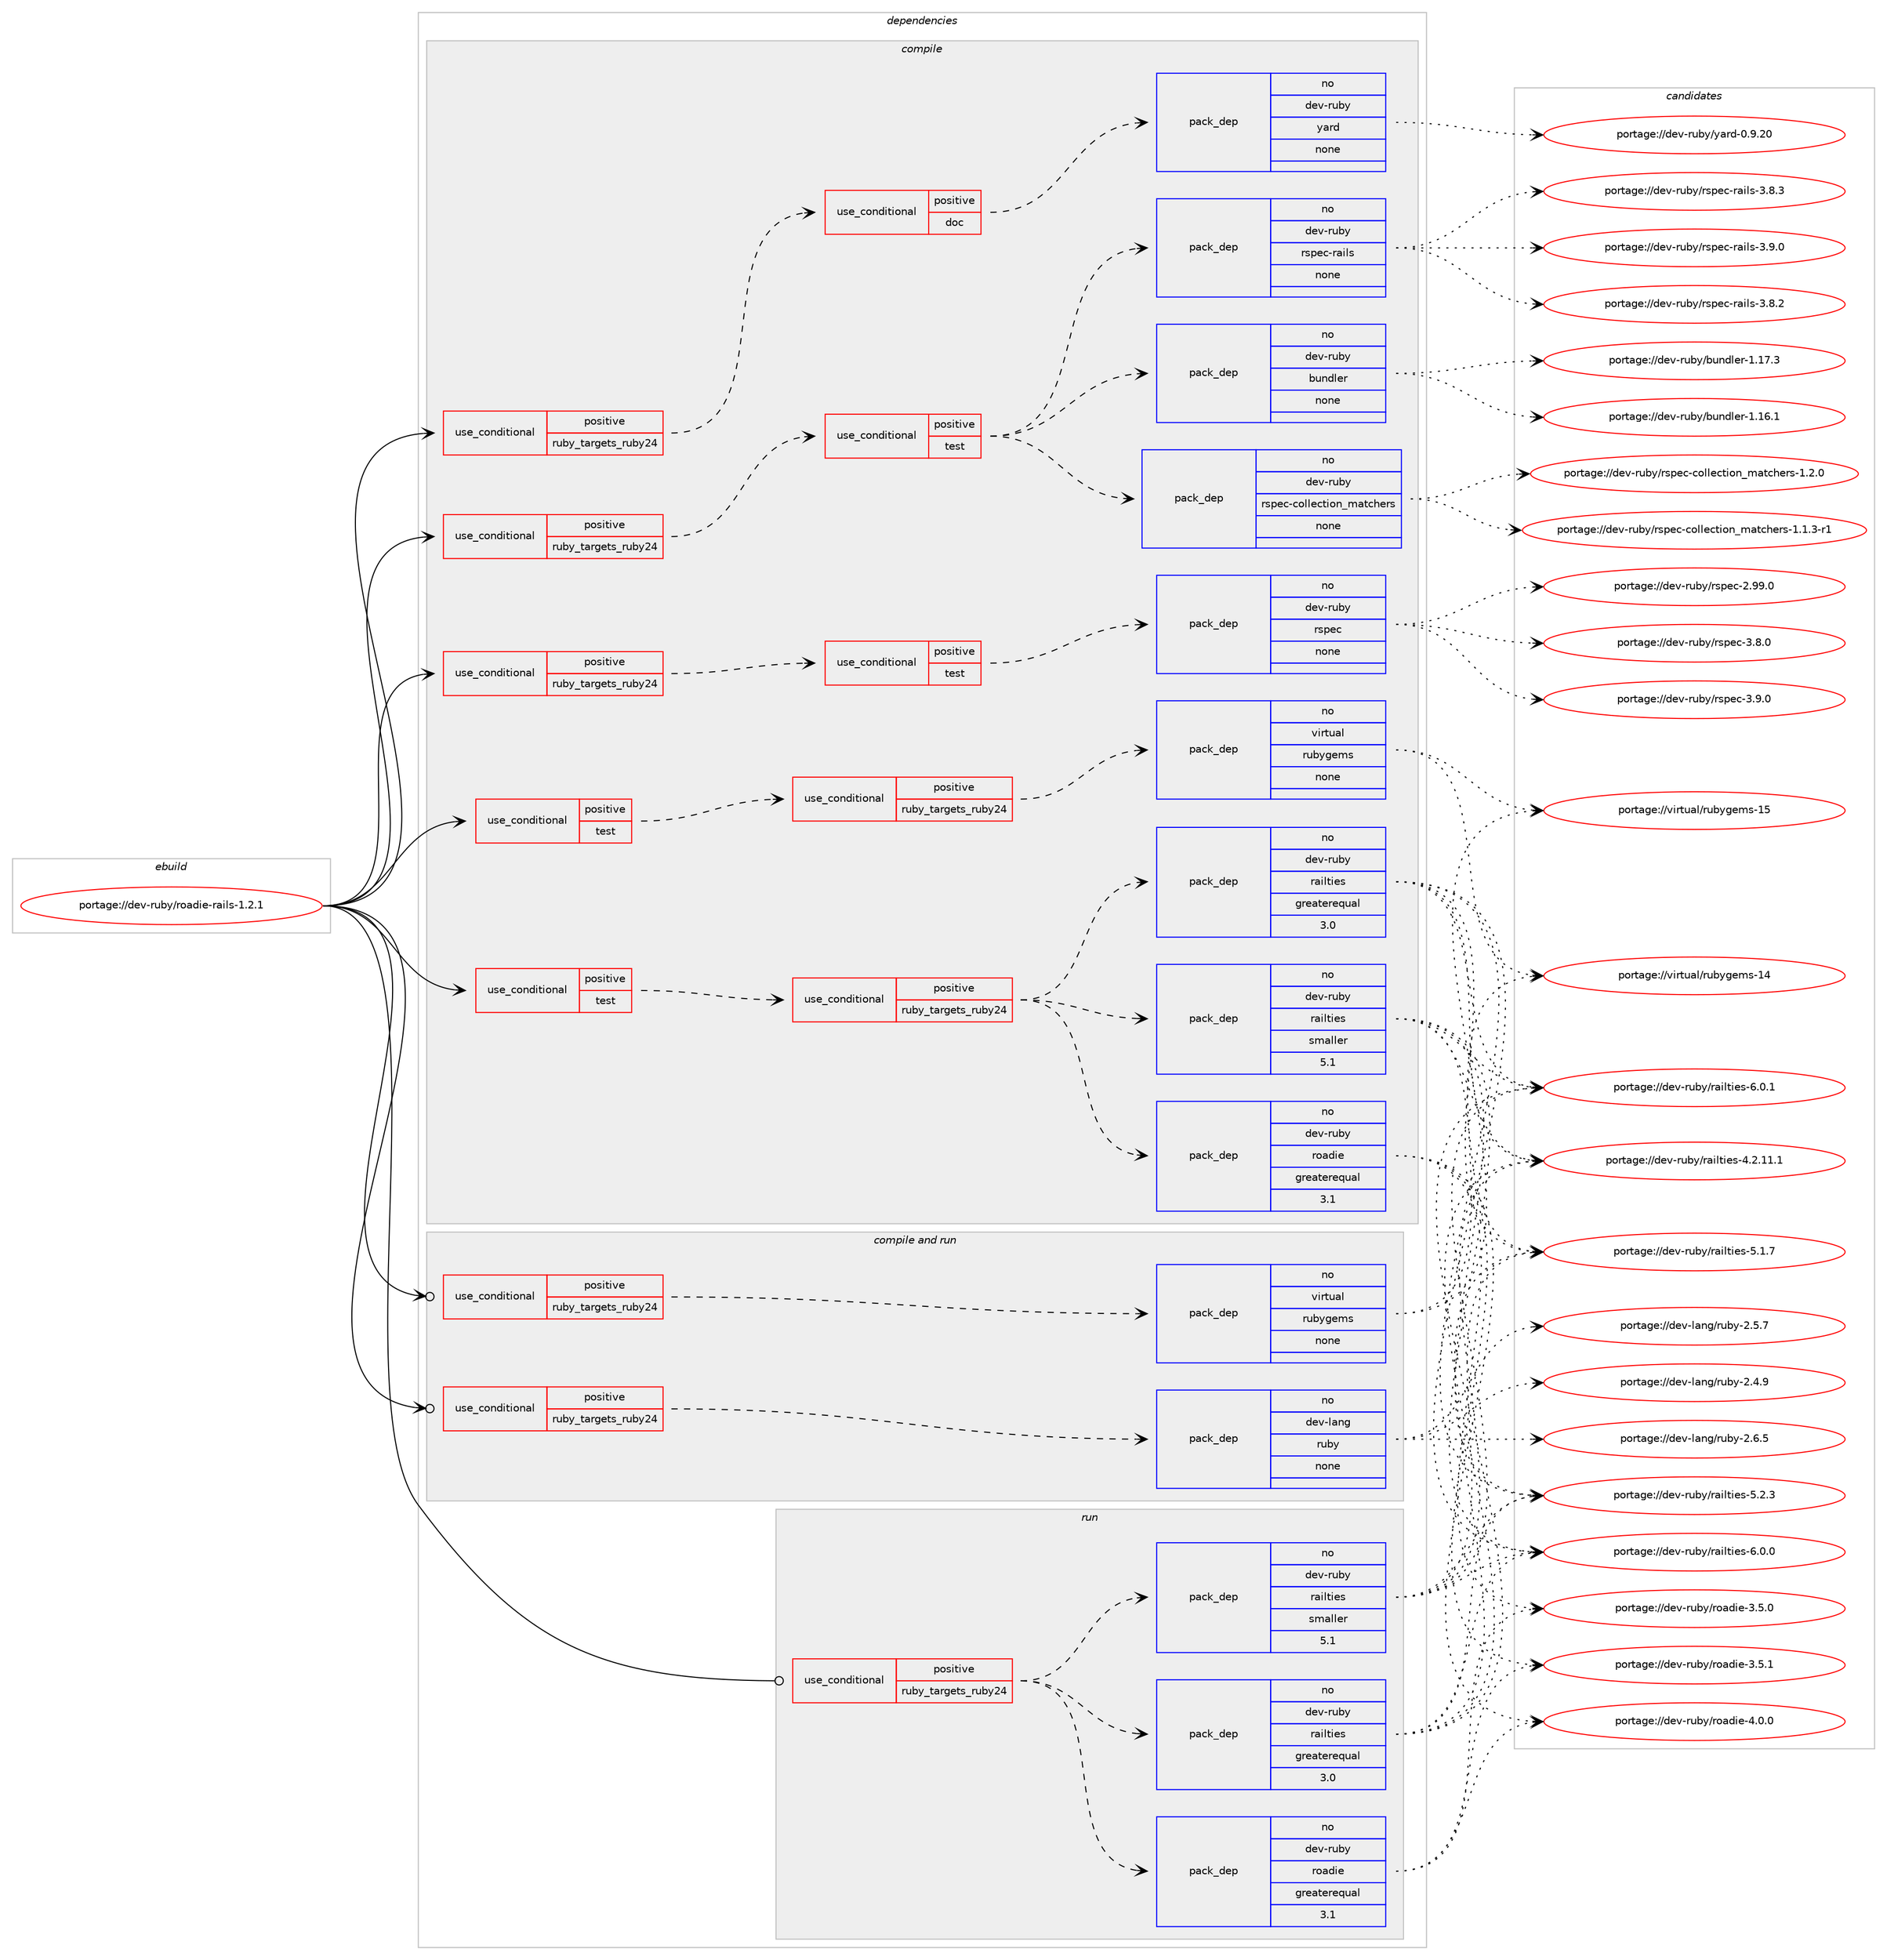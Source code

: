 digraph prolog {

# *************
# Graph options
# *************

newrank=true;
concentrate=true;
compound=true;
graph [rankdir=LR,fontname=Helvetica,fontsize=10,ranksep=1.5];#, ranksep=2.5, nodesep=0.2];
edge  [arrowhead=vee];
node  [fontname=Helvetica,fontsize=10];

# **********
# The ebuild
# **********

subgraph cluster_leftcol {
color=gray;
rank=same;
label=<<i>ebuild</i>>;
id [label="portage://dev-ruby/roadie-rails-1.2.1", color=red, width=4, href="../dev-ruby/roadie-rails-1.2.1.svg"];
}

# ****************
# The dependencies
# ****************

subgraph cluster_midcol {
color=gray;
label=<<i>dependencies</i>>;
subgraph cluster_compile {
fillcolor="#eeeeee";
style=filled;
label=<<i>compile</i>>;
subgraph cond62189 {
dependency240492 [label=<<TABLE BORDER="0" CELLBORDER="1" CELLSPACING="0" CELLPADDING="4"><TR><TD ROWSPAN="3" CELLPADDING="10">use_conditional</TD></TR><TR><TD>positive</TD></TR><TR><TD>ruby_targets_ruby24</TD></TR></TABLE>>, shape=none, color=red];
subgraph cond62190 {
dependency240493 [label=<<TABLE BORDER="0" CELLBORDER="1" CELLSPACING="0" CELLPADDING="4"><TR><TD ROWSPAN="3" CELLPADDING="10">use_conditional</TD></TR><TR><TD>positive</TD></TR><TR><TD>doc</TD></TR></TABLE>>, shape=none, color=red];
subgraph pack174758 {
dependency240494 [label=<<TABLE BORDER="0" CELLBORDER="1" CELLSPACING="0" CELLPADDING="4" WIDTH="220"><TR><TD ROWSPAN="6" CELLPADDING="30">pack_dep</TD></TR><TR><TD WIDTH="110">no</TD></TR><TR><TD>dev-ruby</TD></TR><TR><TD>yard</TD></TR><TR><TD>none</TD></TR><TR><TD></TD></TR></TABLE>>, shape=none, color=blue];
}
dependency240493:e -> dependency240494:w [weight=20,style="dashed",arrowhead="vee"];
}
dependency240492:e -> dependency240493:w [weight=20,style="dashed",arrowhead="vee"];
}
id:e -> dependency240492:w [weight=20,style="solid",arrowhead="vee"];
subgraph cond62191 {
dependency240495 [label=<<TABLE BORDER="0" CELLBORDER="1" CELLSPACING="0" CELLPADDING="4"><TR><TD ROWSPAN="3" CELLPADDING="10">use_conditional</TD></TR><TR><TD>positive</TD></TR><TR><TD>ruby_targets_ruby24</TD></TR></TABLE>>, shape=none, color=red];
subgraph cond62192 {
dependency240496 [label=<<TABLE BORDER="0" CELLBORDER="1" CELLSPACING="0" CELLPADDING="4"><TR><TD ROWSPAN="3" CELLPADDING="10">use_conditional</TD></TR><TR><TD>positive</TD></TR><TR><TD>test</TD></TR></TABLE>>, shape=none, color=red];
subgraph pack174759 {
dependency240497 [label=<<TABLE BORDER="0" CELLBORDER="1" CELLSPACING="0" CELLPADDING="4" WIDTH="220"><TR><TD ROWSPAN="6" CELLPADDING="30">pack_dep</TD></TR><TR><TD WIDTH="110">no</TD></TR><TR><TD>dev-ruby</TD></TR><TR><TD>bundler</TD></TR><TR><TD>none</TD></TR><TR><TD></TD></TR></TABLE>>, shape=none, color=blue];
}
dependency240496:e -> dependency240497:w [weight=20,style="dashed",arrowhead="vee"];
subgraph pack174760 {
dependency240498 [label=<<TABLE BORDER="0" CELLBORDER="1" CELLSPACING="0" CELLPADDING="4" WIDTH="220"><TR><TD ROWSPAN="6" CELLPADDING="30">pack_dep</TD></TR><TR><TD WIDTH="110">no</TD></TR><TR><TD>dev-ruby</TD></TR><TR><TD>rspec-rails</TD></TR><TR><TD>none</TD></TR><TR><TD></TD></TR></TABLE>>, shape=none, color=blue];
}
dependency240496:e -> dependency240498:w [weight=20,style="dashed",arrowhead="vee"];
subgraph pack174761 {
dependency240499 [label=<<TABLE BORDER="0" CELLBORDER="1" CELLSPACING="0" CELLPADDING="4" WIDTH="220"><TR><TD ROWSPAN="6" CELLPADDING="30">pack_dep</TD></TR><TR><TD WIDTH="110">no</TD></TR><TR><TD>dev-ruby</TD></TR><TR><TD>rspec-collection_matchers</TD></TR><TR><TD>none</TD></TR><TR><TD></TD></TR></TABLE>>, shape=none, color=blue];
}
dependency240496:e -> dependency240499:w [weight=20,style="dashed",arrowhead="vee"];
}
dependency240495:e -> dependency240496:w [weight=20,style="dashed",arrowhead="vee"];
}
id:e -> dependency240495:w [weight=20,style="solid",arrowhead="vee"];
subgraph cond62193 {
dependency240500 [label=<<TABLE BORDER="0" CELLBORDER="1" CELLSPACING="0" CELLPADDING="4"><TR><TD ROWSPAN="3" CELLPADDING="10">use_conditional</TD></TR><TR><TD>positive</TD></TR><TR><TD>ruby_targets_ruby24</TD></TR></TABLE>>, shape=none, color=red];
subgraph cond62194 {
dependency240501 [label=<<TABLE BORDER="0" CELLBORDER="1" CELLSPACING="0" CELLPADDING="4"><TR><TD ROWSPAN="3" CELLPADDING="10">use_conditional</TD></TR><TR><TD>positive</TD></TR><TR><TD>test</TD></TR></TABLE>>, shape=none, color=red];
subgraph pack174762 {
dependency240502 [label=<<TABLE BORDER="0" CELLBORDER="1" CELLSPACING="0" CELLPADDING="4" WIDTH="220"><TR><TD ROWSPAN="6" CELLPADDING="30">pack_dep</TD></TR><TR><TD WIDTH="110">no</TD></TR><TR><TD>dev-ruby</TD></TR><TR><TD>rspec</TD></TR><TR><TD>none</TD></TR><TR><TD></TD></TR></TABLE>>, shape=none, color=blue];
}
dependency240501:e -> dependency240502:w [weight=20,style="dashed",arrowhead="vee"];
}
dependency240500:e -> dependency240501:w [weight=20,style="dashed",arrowhead="vee"];
}
id:e -> dependency240500:w [weight=20,style="solid",arrowhead="vee"];
subgraph cond62195 {
dependency240503 [label=<<TABLE BORDER="0" CELLBORDER="1" CELLSPACING="0" CELLPADDING="4"><TR><TD ROWSPAN="3" CELLPADDING="10">use_conditional</TD></TR><TR><TD>positive</TD></TR><TR><TD>test</TD></TR></TABLE>>, shape=none, color=red];
subgraph cond62196 {
dependency240504 [label=<<TABLE BORDER="0" CELLBORDER="1" CELLSPACING="0" CELLPADDING="4"><TR><TD ROWSPAN="3" CELLPADDING="10">use_conditional</TD></TR><TR><TD>positive</TD></TR><TR><TD>ruby_targets_ruby24</TD></TR></TABLE>>, shape=none, color=red];
subgraph pack174763 {
dependency240505 [label=<<TABLE BORDER="0" CELLBORDER="1" CELLSPACING="0" CELLPADDING="4" WIDTH="220"><TR><TD ROWSPAN="6" CELLPADDING="30">pack_dep</TD></TR><TR><TD WIDTH="110">no</TD></TR><TR><TD>dev-ruby</TD></TR><TR><TD>roadie</TD></TR><TR><TD>greaterequal</TD></TR><TR><TD>3.1</TD></TR></TABLE>>, shape=none, color=blue];
}
dependency240504:e -> dependency240505:w [weight=20,style="dashed",arrowhead="vee"];
subgraph pack174764 {
dependency240506 [label=<<TABLE BORDER="0" CELLBORDER="1" CELLSPACING="0" CELLPADDING="4" WIDTH="220"><TR><TD ROWSPAN="6" CELLPADDING="30">pack_dep</TD></TR><TR><TD WIDTH="110">no</TD></TR><TR><TD>dev-ruby</TD></TR><TR><TD>railties</TD></TR><TR><TD>greaterequal</TD></TR><TR><TD>3.0</TD></TR></TABLE>>, shape=none, color=blue];
}
dependency240504:e -> dependency240506:w [weight=20,style="dashed",arrowhead="vee"];
subgraph pack174765 {
dependency240507 [label=<<TABLE BORDER="0" CELLBORDER="1" CELLSPACING="0" CELLPADDING="4" WIDTH="220"><TR><TD ROWSPAN="6" CELLPADDING="30">pack_dep</TD></TR><TR><TD WIDTH="110">no</TD></TR><TR><TD>dev-ruby</TD></TR><TR><TD>railties</TD></TR><TR><TD>smaller</TD></TR><TR><TD>5.1</TD></TR></TABLE>>, shape=none, color=blue];
}
dependency240504:e -> dependency240507:w [weight=20,style="dashed",arrowhead="vee"];
}
dependency240503:e -> dependency240504:w [weight=20,style="dashed",arrowhead="vee"];
}
id:e -> dependency240503:w [weight=20,style="solid",arrowhead="vee"];
subgraph cond62197 {
dependency240508 [label=<<TABLE BORDER="0" CELLBORDER="1" CELLSPACING="0" CELLPADDING="4"><TR><TD ROWSPAN="3" CELLPADDING="10">use_conditional</TD></TR><TR><TD>positive</TD></TR><TR><TD>test</TD></TR></TABLE>>, shape=none, color=red];
subgraph cond62198 {
dependency240509 [label=<<TABLE BORDER="0" CELLBORDER="1" CELLSPACING="0" CELLPADDING="4"><TR><TD ROWSPAN="3" CELLPADDING="10">use_conditional</TD></TR><TR><TD>positive</TD></TR><TR><TD>ruby_targets_ruby24</TD></TR></TABLE>>, shape=none, color=red];
subgraph pack174766 {
dependency240510 [label=<<TABLE BORDER="0" CELLBORDER="1" CELLSPACING="0" CELLPADDING="4" WIDTH="220"><TR><TD ROWSPAN="6" CELLPADDING="30">pack_dep</TD></TR><TR><TD WIDTH="110">no</TD></TR><TR><TD>virtual</TD></TR><TR><TD>rubygems</TD></TR><TR><TD>none</TD></TR><TR><TD></TD></TR></TABLE>>, shape=none, color=blue];
}
dependency240509:e -> dependency240510:w [weight=20,style="dashed",arrowhead="vee"];
}
dependency240508:e -> dependency240509:w [weight=20,style="dashed",arrowhead="vee"];
}
id:e -> dependency240508:w [weight=20,style="solid",arrowhead="vee"];
}
subgraph cluster_compileandrun {
fillcolor="#eeeeee";
style=filled;
label=<<i>compile and run</i>>;
subgraph cond62199 {
dependency240511 [label=<<TABLE BORDER="0" CELLBORDER="1" CELLSPACING="0" CELLPADDING="4"><TR><TD ROWSPAN="3" CELLPADDING="10">use_conditional</TD></TR><TR><TD>positive</TD></TR><TR><TD>ruby_targets_ruby24</TD></TR></TABLE>>, shape=none, color=red];
subgraph pack174767 {
dependency240512 [label=<<TABLE BORDER="0" CELLBORDER="1" CELLSPACING="0" CELLPADDING="4" WIDTH="220"><TR><TD ROWSPAN="6" CELLPADDING="30">pack_dep</TD></TR><TR><TD WIDTH="110">no</TD></TR><TR><TD>dev-lang</TD></TR><TR><TD>ruby</TD></TR><TR><TD>none</TD></TR><TR><TD></TD></TR></TABLE>>, shape=none, color=blue];
}
dependency240511:e -> dependency240512:w [weight=20,style="dashed",arrowhead="vee"];
}
id:e -> dependency240511:w [weight=20,style="solid",arrowhead="odotvee"];
subgraph cond62200 {
dependency240513 [label=<<TABLE BORDER="0" CELLBORDER="1" CELLSPACING="0" CELLPADDING="4"><TR><TD ROWSPAN="3" CELLPADDING="10">use_conditional</TD></TR><TR><TD>positive</TD></TR><TR><TD>ruby_targets_ruby24</TD></TR></TABLE>>, shape=none, color=red];
subgraph pack174768 {
dependency240514 [label=<<TABLE BORDER="0" CELLBORDER="1" CELLSPACING="0" CELLPADDING="4" WIDTH="220"><TR><TD ROWSPAN="6" CELLPADDING="30">pack_dep</TD></TR><TR><TD WIDTH="110">no</TD></TR><TR><TD>virtual</TD></TR><TR><TD>rubygems</TD></TR><TR><TD>none</TD></TR><TR><TD></TD></TR></TABLE>>, shape=none, color=blue];
}
dependency240513:e -> dependency240514:w [weight=20,style="dashed",arrowhead="vee"];
}
id:e -> dependency240513:w [weight=20,style="solid",arrowhead="odotvee"];
}
subgraph cluster_run {
fillcolor="#eeeeee";
style=filled;
label=<<i>run</i>>;
subgraph cond62201 {
dependency240515 [label=<<TABLE BORDER="0" CELLBORDER="1" CELLSPACING="0" CELLPADDING="4"><TR><TD ROWSPAN="3" CELLPADDING="10">use_conditional</TD></TR><TR><TD>positive</TD></TR><TR><TD>ruby_targets_ruby24</TD></TR></TABLE>>, shape=none, color=red];
subgraph pack174769 {
dependency240516 [label=<<TABLE BORDER="0" CELLBORDER="1" CELLSPACING="0" CELLPADDING="4" WIDTH="220"><TR><TD ROWSPAN="6" CELLPADDING="30">pack_dep</TD></TR><TR><TD WIDTH="110">no</TD></TR><TR><TD>dev-ruby</TD></TR><TR><TD>roadie</TD></TR><TR><TD>greaterequal</TD></TR><TR><TD>3.1</TD></TR></TABLE>>, shape=none, color=blue];
}
dependency240515:e -> dependency240516:w [weight=20,style="dashed",arrowhead="vee"];
subgraph pack174770 {
dependency240517 [label=<<TABLE BORDER="0" CELLBORDER="1" CELLSPACING="0" CELLPADDING="4" WIDTH="220"><TR><TD ROWSPAN="6" CELLPADDING="30">pack_dep</TD></TR><TR><TD WIDTH="110">no</TD></TR><TR><TD>dev-ruby</TD></TR><TR><TD>railties</TD></TR><TR><TD>greaterequal</TD></TR><TR><TD>3.0</TD></TR></TABLE>>, shape=none, color=blue];
}
dependency240515:e -> dependency240517:w [weight=20,style="dashed",arrowhead="vee"];
subgraph pack174771 {
dependency240518 [label=<<TABLE BORDER="0" CELLBORDER="1" CELLSPACING="0" CELLPADDING="4" WIDTH="220"><TR><TD ROWSPAN="6" CELLPADDING="30">pack_dep</TD></TR><TR><TD WIDTH="110">no</TD></TR><TR><TD>dev-ruby</TD></TR><TR><TD>railties</TD></TR><TR><TD>smaller</TD></TR><TR><TD>5.1</TD></TR></TABLE>>, shape=none, color=blue];
}
dependency240515:e -> dependency240518:w [weight=20,style="dashed",arrowhead="vee"];
}
id:e -> dependency240515:w [weight=20,style="solid",arrowhead="odot"];
}
}

# **************
# The candidates
# **************

subgraph cluster_choices {
rank=same;
color=gray;
label=<<i>candidates</i>>;

subgraph choice174758 {
color=black;
nodesep=1;
choiceportage1001011184511411798121471219711410045484657465048 [label="portage://dev-ruby/yard-0.9.20", color=red, width=4,href="../dev-ruby/yard-0.9.20.svg"];
dependency240494:e -> choiceportage1001011184511411798121471219711410045484657465048:w [style=dotted,weight="100"];
}
subgraph choice174759 {
color=black;
nodesep=1;
choiceportage1001011184511411798121479811711010010810111445494649544649 [label="portage://dev-ruby/bundler-1.16.1", color=red, width=4,href="../dev-ruby/bundler-1.16.1.svg"];
choiceportage1001011184511411798121479811711010010810111445494649554651 [label="portage://dev-ruby/bundler-1.17.3", color=red, width=4,href="../dev-ruby/bundler-1.17.3.svg"];
dependency240497:e -> choiceportage1001011184511411798121479811711010010810111445494649544649:w [style=dotted,weight="100"];
dependency240497:e -> choiceportage1001011184511411798121479811711010010810111445494649554651:w [style=dotted,weight="100"];
}
subgraph choice174760 {
color=black;
nodesep=1;
choiceportage100101118451141179812147114115112101994511497105108115455146564650 [label="portage://dev-ruby/rspec-rails-3.8.2", color=red, width=4,href="../dev-ruby/rspec-rails-3.8.2.svg"];
choiceportage100101118451141179812147114115112101994511497105108115455146564651 [label="portage://dev-ruby/rspec-rails-3.8.3", color=red, width=4,href="../dev-ruby/rspec-rails-3.8.3.svg"];
choiceportage100101118451141179812147114115112101994511497105108115455146574648 [label="portage://dev-ruby/rspec-rails-3.9.0", color=red, width=4,href="../dev-ruby/rspec-rails-3.9.0.svg"];
dependency240498:e -> choiceportage100101118451141179812147114115112101994511497105108115455146564650:w [style=dotted,weight="100"];
dependency240498:e -> choiceportage100101118451141179812147114115112101994511497105108115455146564651:w [style=dotted,weight="100"];
dependency240498:e -> choiceportage100101118451141179812147114115112101994511497105108115455146574648:w [style=dotted,weight="100"];
}
subgraph choice174761 {
color=black;
nodesep=1;
choiceportage100101118451141179812147114115112101994599111108108101991161051111109510997116991041011141154549464946514511449 [label="portage://dev-ruby/rspec-collection_matchers-1.1.3-r1", color=red, width=4,href="../dev-ruby/rspec-collection_matchers-1.1.3-r1.svg"];
choiceportage10010111845114117981214711411511210199459911110810810199116105111110951099711699104101114115454946504648 [label="portage://dev-ruby/rspec-collection_matchers-1.2.0", color=red, width=4,href="../dev-ruby/rspec-collection_matchers-1.2.0.svg"];
dependency240499:e -> choiceportage100101118451141179812147114115112101994599111108108101991161051111109510997116991041011141154549464946514511449:w [style=dotted,weight="100"];
dependency240499:e -> choiceportage10010111845114117981214711411511210199459911110810810199116105111110951099711699104101114115454946504648:w [style=dotted,weight="100"];
}
subgraph choice174762 {
color=black;
nodesep=1;
choiceportage1001011184511411798121471141151121019945504657574648 [label="portage://dev-ruby/rspec-2.99.0", color=red, width=4,href="../dev-ruby/rspec-2.99.0.svg"];
choiceportage10010111845114117981214711411511210199455146564648 [label="portage://dev-ruby/rspec-3.8.0", color=red, width=4,href="../dev-ruby/rspec-3.8.0.svg"];
choiceportage10010111845114117981214711411511210199455146574648 [label="portage://dev-ruby/rspec-3.9.0", color=red, width=4,href="../dev-ruby/rspec-3.9.0.svg"];
dependency240502:e -> choiceportage1001011184511411798121471141151121019945504657574648:w [style=dotted,weight="100"];
dependency240502:e -> choiceportage10010111845114117981214711411511210199455146564648:w [style=dotted,weight="100"];
dependency240502:e -> choiceportage10010111845114117981214711411511210199455146574648:w [style=dotted,weight="100"];
}
subgraph choice174763 {
color=black;
nodesep=1;
choiceportage10010111845114117981214711411197100105101455146534648 [label="portage://dev-ruby/roadie-3.5.0", color=red, width=4,href="../dev-ruby/roadie-3.5.0.svg"];
choiceportage10010111845114117981214711411197100105101455146534649 [label="portage://dev-ruby/roadie-3.5.1", color=red, width=4,href="../dev-ruby/roadie-3.5.1.svg"];
choiceportage10010111845114117981214711411197100105101455246484648 [label="portage://dev-ruby/roadie-4.0.0", color=red, width=4,href="../dev-ruby/roadie-4.0.0.svg"];
dependency240505:e -> choiceportage10010111845114117981214711411197100105101455146534648:w [style=dotted,weight="100"];
dependency240505:e -> choiceportage10010111845114117981214711411197100105101455146534649:w [style=dotted,weight="100"];
dependency240505:e -> choiceportage10010111845114117981214711411197100105101455246484648:w [style=dotted,weight="100"];
}
subgraph choice174764 {
color=black;
nodesep=1;
choiceportage10010111845114117981214711497105108116105101115455246504649494649 [label="portage://dev-ruby/railties-4.2.11.1", color=red, width=4,href="../dev-ruby/railties-4.2.11.1.svg"];
choiceportage10010111845114117981214711497105108116105101115455346494655 [label="portage://dev-ruby/railties-5.1.7", color=red, width=4,href="../dev-ruby/railties-5.1.7.svg"];
choiceportage10010111845114117981214711497105108116105101115455346504651 [label="portage://dev-ruby/railties-5.2.3", color=red, width=4,href="../dev-ruby/railties-5.2.3.svg"];
choiceportage10010111845114117981214711497105108116105101115455446484648 [label="portage://dev-ruby/railties-6.0.0", color=red, width=4,href="../dev-ruby/railties-6.0.0.svg"];
choiceportage10010111845114117981214711497105108116105101115455446484649 [label="portage://dev-ruby/railties-6.0.1", color=red, width=4,href="../dev-ruby/railties-6.0.1.svg"];
dependency240506:e -> choiceportage10010111845114117981214711497105108116105101115455246504649494649:w [style=dotted,weight="100"];
dependency240506:e -> choiceportage10010111845114117981214711497105108116105101115455346494655:w [style=dotted,weight="100"];
dependency240506:e -> choiceportage10010111845114117981214711497105108116105101115455346504651:w [style=dotted,weight="100"];
dependency240506:e -> choiceportage10010111845114117981214711497105108116105101115455446484648:w [style=dotted,weight="100"];
dependency240506:e -> choiceportage10010111845114117981214711497105108116105101115455446484649:w [style=dotted,weight="100"];
}
subgraph choice174765 {
color=black;
nodesep=1;
choiceportage10010111845114117981214711497105108116105101115455246504649494649 [label="portage://dev-ruby/railties-4.2.11.1", color=red, width=4,href="../dev-ruby/railties-4.2.11.1.svg"];
choiceportage10010111845114117981214711497105108116105101115455346494655 [label="portage://dev-ruby/railties-5.1.7", color=red, width=4,href="../dev-ruby/railties-5.1.7.svg"];
choiceportage10010111845114117981214711497105108116105101115455346504651 [label="portage://dev-ruby/railties-5.2.3", color=red, width=4,href="../dev-ruby/railties-5.2.3.svg"];
choiceportage10010111845114117981214711497105108116105101115455446484648 [label="portage://dev-ruby/railties-6.0.0", color=red, width=4,href="../dev-ruby/railties-6.0.0.svg"];
choiceportage10010111845114117981214711497105108116105101115455446484649 [label="portage://dev-ruby/railties-6.0.1", color=red, width=4,href="../dev-ruby/railties-6.0.1.svg"];
dependency240507:e -> choiceportage10010111845114117981214711497105108116105101115455246504649494649:w [style=dotted,weight="100"];
dependency240507:e -> choiceportage10010111845114117981214711497105108116105101115455346494655:w [style=dotted,weight="100"];
dependency240507:e -> choiceportage10010111845114117981214711497105108116105101115455346504651:w [style=dotted,weight="100"];
dependency240507:e -> choiceportage10010111845114117981214711497105108116105101115455446484648:w [style=dotted,weight="100"];
dependency240507:e -> choiceportage10010111845114117981214711497105108116105101115455446484649:w [style=dotted,weight="100"];
}
subgraph choice174766 {
color=black;
nodesep=1;
choiceportage118105114116117971084711411798121103101109115454952 [label="portage://virtual/rubygems-14", color=red, width=4,href="../virtual/rubygems-14.svg"];
choiceportage118105114116117971084711411798121103101109115454953 [label="portage://virtual/rubygems-15", color=red, width=4,href="../virtual/rubygems-15.svg"];
dependency240510:e -> choiceportage118105114116117971084711411798121103101109115454952:w [style=dotted,weight="100"];
dependency240510:e -> choiceportage118105114116117971084711411798121103101109115454953:w [style=dotted,weight="100"];
}
subgraph choice174767 {
color=black;
nodesep=1;
choiceportage10010111845108971101034711411798121455046524657 [label="portage://dev-lang/ruby-2.4.9", color=red, width=4,href="../dev-lang/ruby-2.4.9.svg"];
choiceportage10010111845108971101034711411798121455046534655 [label="portage://dev-lang/ruby-2.5.7", color=red, width=4,href="../dev-lang/ruby-2.5.7.svg"];
choiceportage10010111845108971101034711411798121455046544653 [label="portage://dev-lang/ruby-2.6.5", color=red, width=4,href="../dev-lang/ruby-2.6.5.svg"];
dependency240512:e -> choiceportage10010111845108971101034711411798121455046524657:w [style=dotted,weight="100"];
dependency240512:e -> choiceportage10010111845108971101034711411798121455046534655:w [style=dotted,weight="100"];
dependency240512:e -> choiceportage10010111845108971101034711411798121455046544653:w [style=dotted,weight="100"];
}
subgraph choice174768 {
color=black;
nodesep=1;
choiceportage118105114116117971084711411798121103101109115454952 [label="portage://virtual/rubygems-14", color=red, width=4,href="../virtual/rubygems-14.svg"];
choiceportage118105114116117971084711411798121103101109115454953 [label="portage://virtual/rubygems-15", color=red, width=4,href="../virtual/rubygems-15.svg"];
dependency240514:e -> choiceportage118105114116117971084711411798121103101109115454952:w [style=dotted,weight="100"];
dependency240514:e -> choiceportage118105114116117971084711411798121103101109115454953:w [style=dotted,weight="100"];
}
subgraph choice174769 {
color=black;
nodesep=1;
choiceportage10010111845114117981214711411197100105101455146534648 [label="portage://dev-ruby/roadie-3.5.0", color=red, width=4,href="../dev-ruby/roadie-3.5.0.svg"];
choiceportage10010111845114117981214711411197100105101455146534649 [label="portage://dev-ruby/roadie-3.5.1", color=red, width=4,href="../dev-ruby/roadie-3.5.1.svg"];
choiceportage10010111845114117981214711411197100105101455246484648 [label="portage://dev-ruby/roadie-4.0.0", color=red, width=4,href="../dev-ruby/roadie-4.0.0.svg"];
dependency240516:e -> choiceportage10010111845114117981214711411197100105101455146534648:w [style=dotted,weight="100"];
dependency240516:e -> choiceportage10010111845114117981214711411197100105101455146534649:w [style=dotted,weight="100"];
dependency240516:e -> choiceportage10010111845114117981214711411197100105101455246484648:w [style=dotted,weight="100"];
}
subgraph choice174770 {
color=black;
nodesep=1;
choiceportage10010111845114117981214711497105108116105101115455246504649494649 [label="portage://dev-ruby/railties-4.2.11.1", color=red, width=4,href="../dev-ruby/railties-4.2.11.1.svg"];
choiceportage10010111845114117981214711497105108116105101115455346494655 [label="portage://dev-ruby/railties-5.1.7", color=red, width=4,href="../dev-ruby/railties-5.1.7.svg"];
choiceportage10010111845114117981214711497105108116105101115455346504651 [label="portage://dev-ruby/railties-5.2.3", color=red, width=4,href="../dev-ruby/railties-5.2.3.svg"];
choiceportage10010111845114117981214711497105108116105101115455446484648 [label="portage://dev-ruby/railties-6.0.0", color=red, width=4,href="../dev-ruby/railties-6.0.0.svg"];
choiceportage10010111845114117981214711497105108116105101115455446484649 [label="portage://dev-ruby/railties-6.0.1", color=red, width=4,href="../dev-ruby/railties-6.0.1.svg"];
dependency240517:e -> choiceportage10010111845114117981214711497105108116105101115455246504649494649:w [style=dotted,weight="100"];
dependency240517:e -> choiceportage10010111845114117981214711497105108116105101115455346494655:w [style=dotted,weight="100"];
dependency240517:e -> choiceportage10010111845114117981214711497105108116105101115455346504651:w [style=dotted,weight="100"];
dependency240517:e -> choiceportage10010111845114117981214711497105108116105101115455446484648:w [style=dotted,weight="100"];
dependency240517:e -> choiceportage10010111845114117981214711497105108116105101115455446484649:w [style=dotted,weight="100"];
}
subgraph choice174771 {
color=black;
nodesep=1;
choiceportage10010111845114117981214711497105108116105101115455246504649494649 [label="portage://dev-ruby/railties-4.2.11.1", color=red, width=4,href="../dev-ruby/railties-4.2.11.1.svg"];
choiceportage10010111845114117981214711497105108116105101115455346494655 [label="portage://dev-ruby/railties-5.1.7", color=red, width=4,href="../dev-ruby/railties-5.1.7.svg"];
choiceportage10010111845114117981214711497105108116105101115455346504651 [label="portage://dev-ruby/railties-5.2.3", color=red, width=4,href="../dev-ruby/railties-5.2.3.svg"];
choiceportage10010111845114117981214711497105108116105101115455446484648 [label="portage://dev-ruby/railties-6.0.0", color=red, width=4,href="../dev-ruby/railties-6.0.0.svg"];
choiceportage10010111845114117981214711497105108116105101115455446484649 [label="portage://dev-ruby/railties-6.0.1", color=red, width=4,href="../dev-ruby/railties-6.0.1.svg"];
dependency240518:e -> choiceportage10010111845114117981214711497105108116105101115455246504649494649:w [style=dotted,weight="100"];
dependency240518:e -> choiceportage10010111845114117981214711497105108116105101115455346494655:w [style=dotted,weight="100"];
dependency240518:e -> choiceportage10010111845114117981214711497105108116105101115455346504651:w [style=dotted,weight="100"];
dependency240518:e -> choiceportage10010111845114117981214711497105108116105101115455446484648:w [style=dotted,weight="100"];
dependency240518:e -> choiceportage10010111845114117981214711497105108116105101115455446484649:w [style=dotted,weight="100"];
}
}

}
